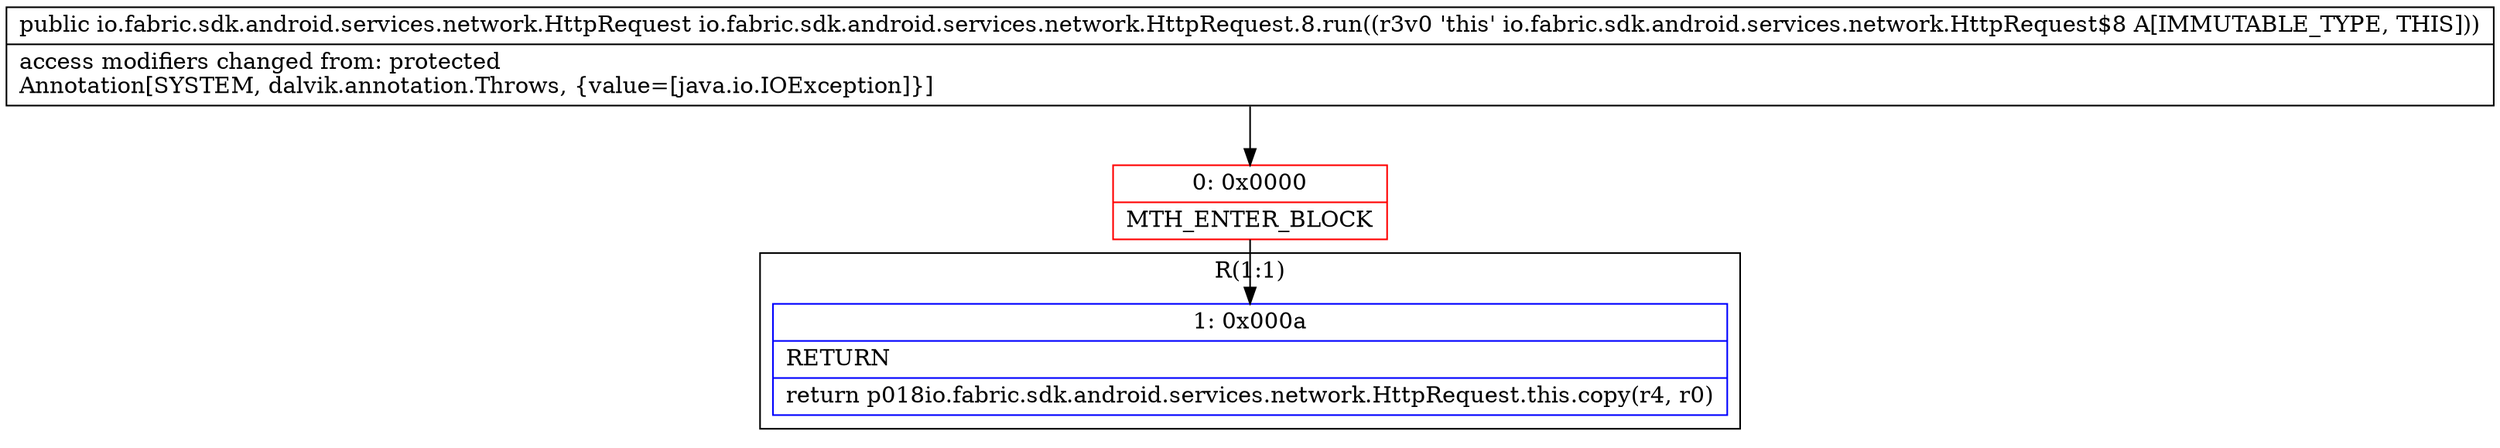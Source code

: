 digraph "CFG forio.fabric.sdk.android.services.network.HttpRequest.8.run()Lio\/fabric\/sdk\/android\/services\/network\/HttpRequest;" {
subgraph cluster_Region_1711645149 {
label = "R(1:1)";
node [shape=record,color=blue];
Node_1 [shape=record,label="{1\:\ 0x000a|RETURN\l|return p018io.fabric.sdk.android.services.network.HttpRequest.this.copy(r4, r0)\l}"];
}
Node_0 [shape=record,color=red,label="{0\:\ 0x0000|MTH_ENTER_BLOCK\l}"];
MethodNode[shape=record,label="{public io.fabric.sdk.android.services.network.HttpRequest io.fabric.sdk.android.services.network.HttpRequest.8.run((r3v0 'this' io.fabric.sdk.android.services.network.HttpRequest$8 A[IMMUTABLE_TYPE, THIS]))  | access modifiers changed from: protected\lAnnotation[SYSTEM, dalvik.annotation.Throws, \{value=[java.io.IOException]\}]\l}"];
MethodNode -> Node_0;
Node_0 -> Node_1;
}

